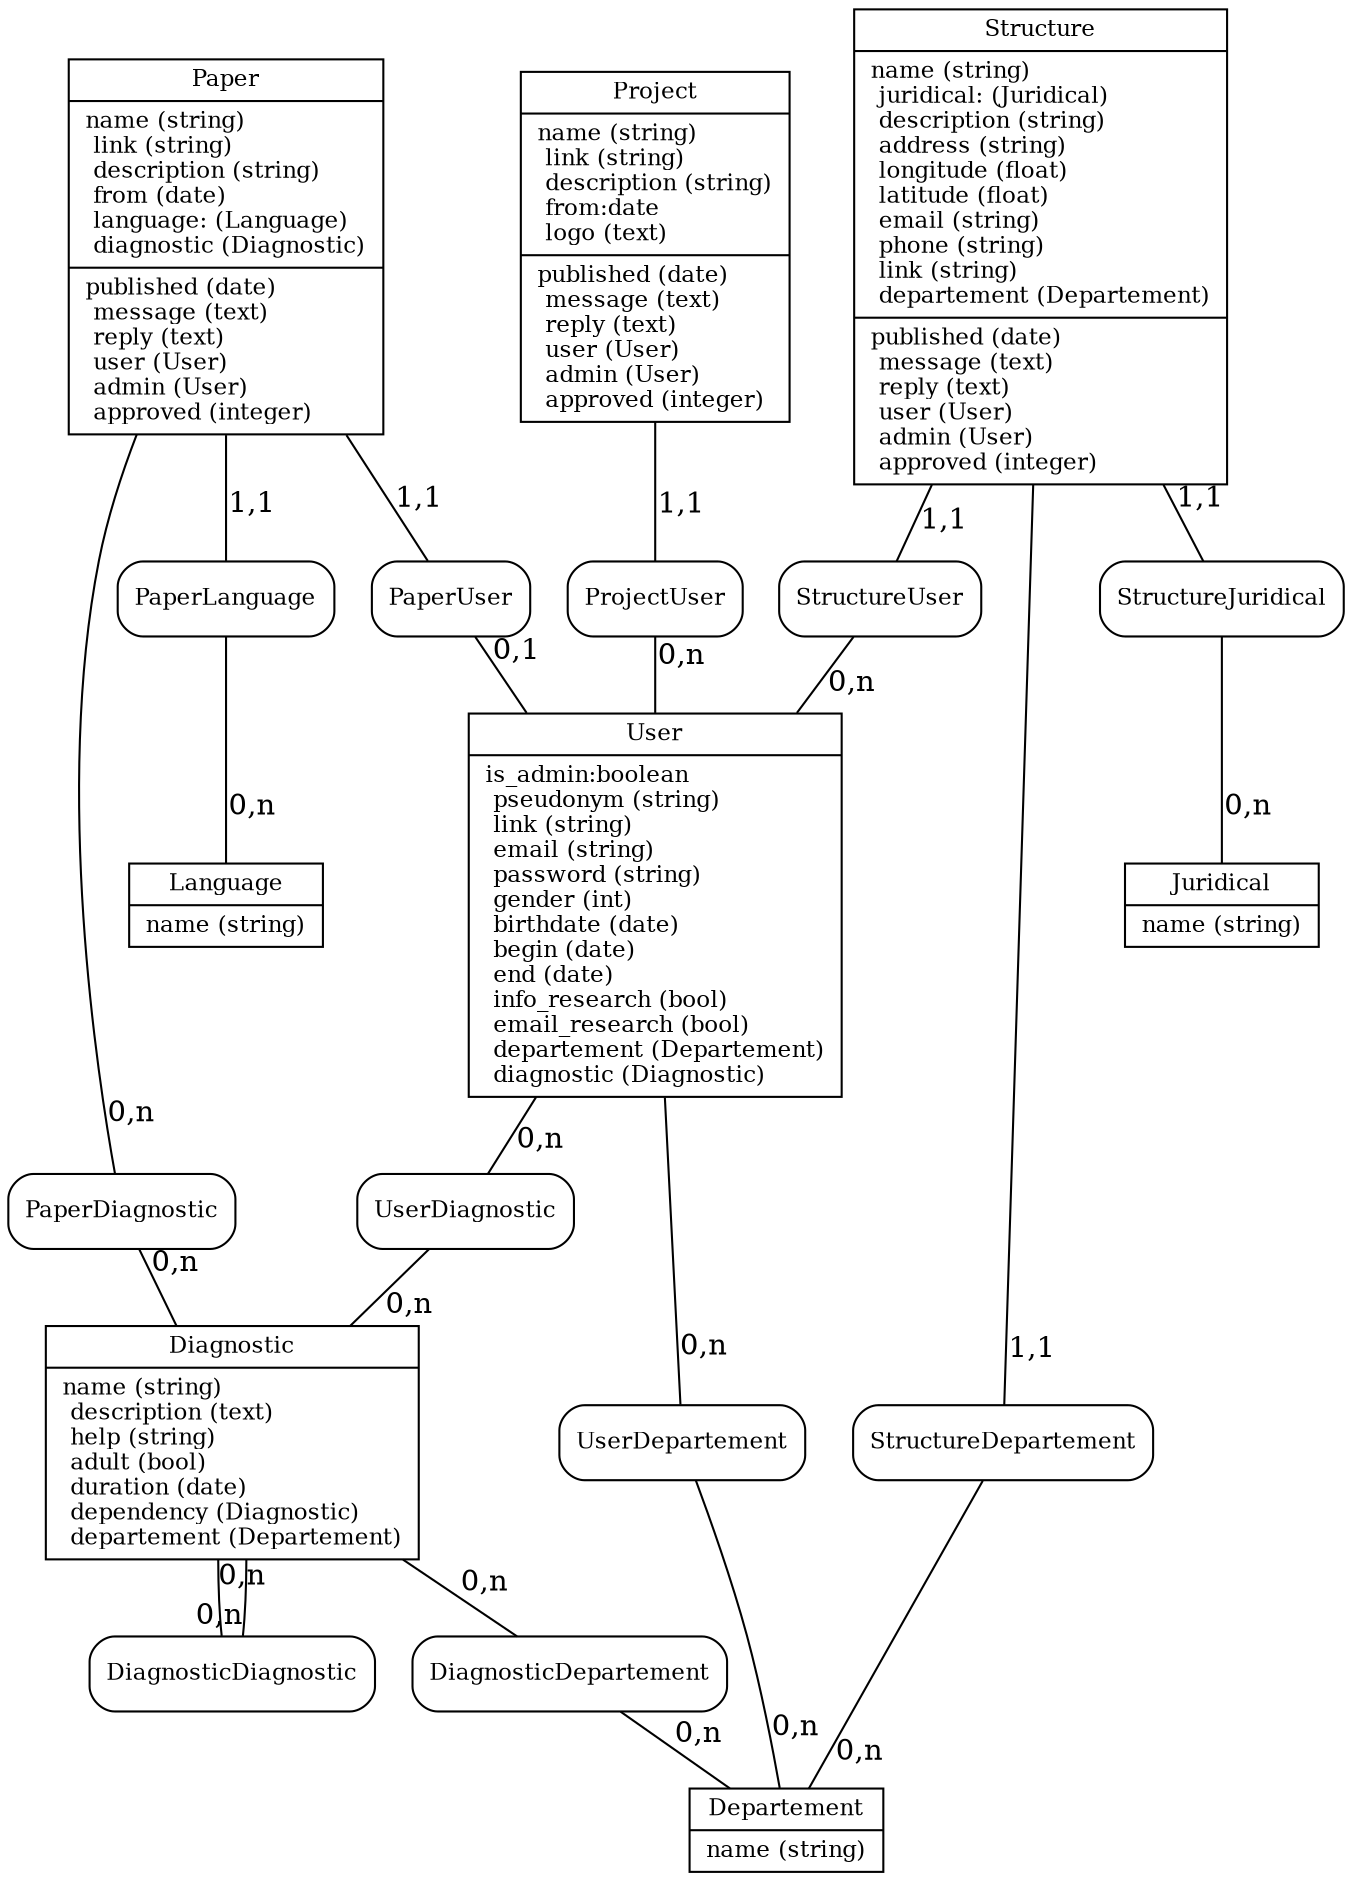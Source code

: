 graph siteRef {
  //! `dot -Tpng > mcd.png mcd.dot`

 splines=true;
 node [fontsize = 11];

 /// Table

 nodeTablePaper [label = "{
  Paper
   |
   name (string)\l
   link (string)\l
   description (string)\l
   from (date)\l
   language: (Language)\l
   diagnostic (Diagnostic)\l
   |
   published (date)\l
   message (text)\l
   reply (text)\l
   user (User)\l
   admin (User)\l
   approved (integer)\l
 }", shape=record];

 nodeTableStructure [label = "{
  Structure
   |
   name (string)\l
   juridical: (Juridical)\l
   description (string)\l
   address (string)\l
   longitude (float)\l
   latitude (float)\l
   email (string)\l
   phone (string)\l
   link (string)\l
   departement (Departement)\l
   |
   published (date)\l
   message (text)\l
   reply (text)\l
   user (User)\l
   admin (User)\l
   approved (integer)\l
 }", shape=record];

 nodeTableJuridical [label = "{
  Juridical
   |
   name (string)\l
 }", shape=record];

 nodeTableDepartement [label = "{
  Departement
   |
   name (string)\l
 }", shape=record];

 nodeTableProject [label = "{
  Project
   |
   name (string)\l
   link (string)\l
   description (string)\l
   from:date\l
   logo (text)\l
   |
   published (date)\l
   message (text)\l
   reply (text)\l
   user (User)\l
   admin (User)\l
   approved (integer)\l
 }", shape=record];

 nodeTableDiagnostic [label = "{
  Diagnostic
   |
   name (string)\l
   description (text)\l
   help (string)\l
   adult (bool)\l
   duration (date)\l
   dependency (Diagnostic)\l
   departement (Departement)\l
 }", shape=record];

 nodeTableUser [label = "{
  User
   |
   is_admin:boolean\l
   pseudonym (string)\l
   link (string)\l
   email (string)\l
   password (string)\l
   gender (int)\l
   birthdate (date)\l
   begin (date)\l
   end (date)\l
   info_research (bool)\l
   email_research (bool)\l
   departement (Departement)\l
   diagnostic (Diagnostic)\l
 }", shape=record];

 nodeTableLanguage [label = "{
  Language
   |
   name (string)\l
 }", shape=record];

 /// Relation

 nodeRelationPaperDiagnostic [label = "{PaperDiagnostic}", shape = Mrecord];
 nodeRelationStructureJuridical [label = "{StructureJuridical}", shape = Mrecord];
 nodeRelationStructureDepartement [label = "{StructureDepartement}", shape = Mrecord];
 nodeRelationDiagnosticDiagnostic [label = "{DiagnosticDiagnostic}", shape = Mrecord];
 nodeRelationDiagnosticDepartement [label = "{DiagnosticDepartement}", shape = Mrecord];
 nodeRelationUserDepartement [label = "{UserDepartement}", shape = Mrecord];
 nodeRelationUserDiagnostic [label = "{UserDiagnostic}", shape = Mrecord];
 nodeRelationPaperLanguage [label = "{PaperLanguage}", shape = Mrecord];
 nodeRelationStructureUser [label = "{StructureUser}", shape = Mrecord];
 nodeRelationPaperUser [label = "{PaperUser}", shape = Mrecord];
 nodeRelationProjectUser [label = "{ProjectUser}", shape = Mrecord];

 /// Cardinality

 nodeTablePaper -- nodeRelationPaperDiagnostic [headlabel = "0,n", labeldistance = 3];
 nodeRelationPaperDiagnostic -- nodeTableDiagnostic [headlabel = "0,n", labeldistance = 3];
 nodeTablePaper -- nodeRelationPaperLanguage [headlabel = "1,1", labeldistance = 3];
 nodeRelationPaperLanguage -- nodeTableLanguage [headlabel = "0,n", labeldistance = 3]
 nodeTableStructure -- nodeRelationStructureJuridical [headlabel = "1,1", labeldistance = 3];
 nodeRelationStructureJuridical -- nodeTableJuridical [headlabel = "0,n", labeldistance = 3];
 nodeTableStructure -- nodeRelationStructureDepartement [headlabel = "1,1", labeldistance = 3];
 nodeRelationStructureDepartement -- nodeTableDepartement [headlabel = "0,n", labeldistance = 3];
 nodeTableDiagnostic -- nodeRelationDiagnosticDiagnostic [headlabel = "0,n", labeldistance = 3];
 nodeRelationDiagnosticDiagnostic -- nodeTableDiagnostic [headlabel = "0,n", labeldistance = 3];
 nodeTableDiagnostic -- nodeRelationDiagnosticDepartement [headlabel = "0,n", labeldistance = 3];
 nodeRelationDiagnosticDepartement -- nodeTableDepartement [headlabel = "0,n", labeldistance = 3];
 nodeTableUser -- nodeRelationUserDepartement [headlabel = "0,n", labeldistance = 3];
 nodeRelationUserDepartement -- nodeTableDepartement [headlabel = "0,n", labeldistance = 3];
 nodeTableUser -- nodeRelationUserDiagnostic [headlabel = "0,n", labeldistance = 3];
 nodeRelationUserDiagnostic -- nodeTableDiagnostic [headlabel = "0,n", labeldistance = 3];
 nodeTablePaper -- nodeRelationPaperUser [headlabel = "1,1", labeldistance = 3];
 nodeRelationPaperUser -- nodeTableUser [headlabel = "0,1", labeldistance = 3];
 nodeTableStructure -- nodeRelationStructureUser [headlabel = "1,1", labeldistance = 3];
 nodeRelationStructureUser -- nodeTableUser [headlabel = "0,n", labeldistance = 3];
 nodeTableProject -- nodeRelationProjectUser [headlabel = "1,1", labeldistance = 3];
 nodeRelationProjectUser -- nodeTableUser [headlabel = "0,n", labeldistance = 3];

}
